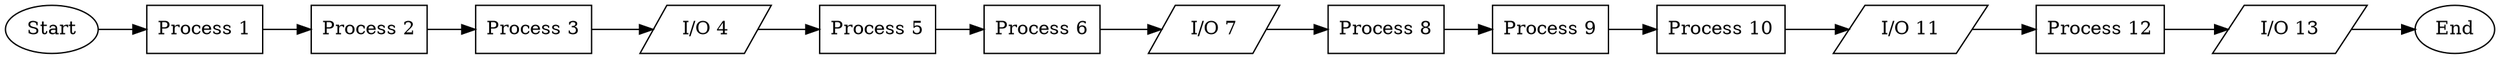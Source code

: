 // Linear Flowchart 81
digraph {
	rankdir=LR
	1 [label=Start shape=oval]
	2 [label="Process 1" shape=box]
	1 -> 2
	3 [label="Process 2" shape=box]
	2 -> 3
	4 [label="Process 3" shape=box]
	3 -> 4
	5 [label="I/O 4" shape=parallelogram]
	4 -> 5
	6 [label="Process 5" shape=box]
	5 -> 6
	7 [label="Process 6" shape=box]
	6 -> 7
	8 [label="I/O 7" shape=parallelogram]
	7 -> 8
	9 [label="Process 8" shape=box]
	8 -> 9
	10 [label="Process 9" shape=box]
	9 -> 10
	11 [label="Process 10" shape=box]
	10 -> 11
	12 [label="I/O 11" shape=parallelogram]
	11 -> 12
	13 [label="Process 12" shape=box]
	12 -> 13
	14 [label="I/O 13" shape=parallelogram]
	13 -> 14
	15 [label=End shape=oval]
	14 -> 15
}
